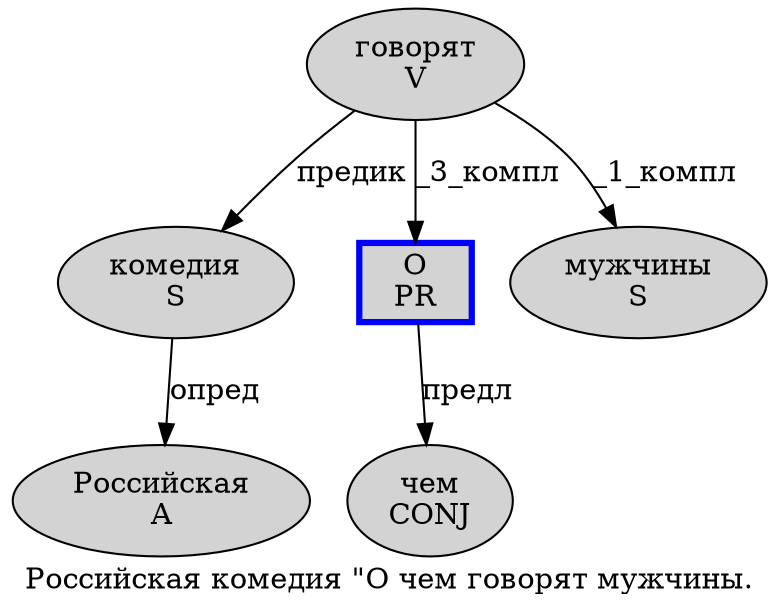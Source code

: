 digraph SENTENCE_1638 {
	graph [label="Российская комедия \"О чем говорят мужчины."]
	node [style=filled]
		0 [label="Российская
A" color="" fillcolor=lightgray penwidth=1 shape=ellipse]
		1 [label="комедия
S" color="" fillcolor=lightgray penwidth=1 shape=ellipse]
		3 [label="О
PR" color=blue fillcolor=lightgray penwidth=3 shape=box]
		4 [label="чем
CONJ" color="" fillcolor=lightgray penwidth=1 shape=ellipse]
		5 [label="говорят
V" color="" fillcolor=lightgray penwidth=1 shape=ellipse]
		6 [label="мужчины
S" color="" fillcolor=lightgray penwidth=1 shape=ellipse]
			1 -> 0 [label="опред"]
			3 -> 4 [label="предл"]
			5 -> 1 [label="предик"]
			5 -> 3 [label="_3_компл"]
			5 -> 6 [label="_1_компл"]
}